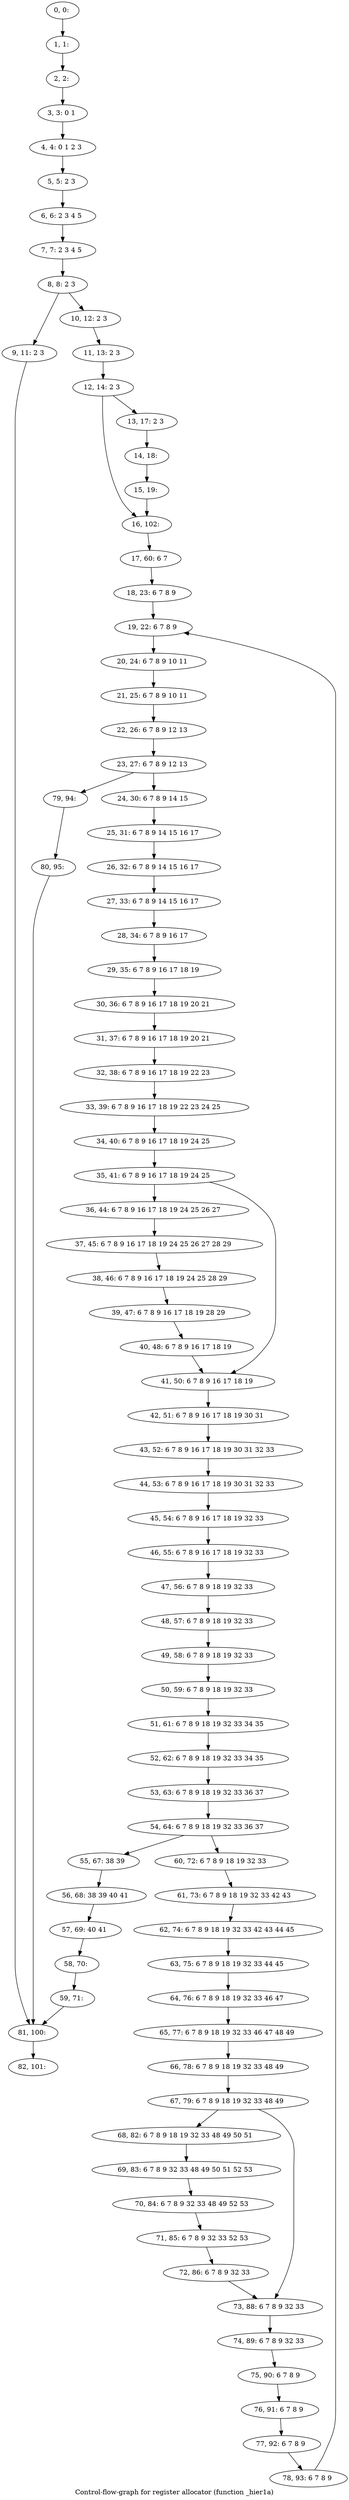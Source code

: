 digraph G {
graph [label="Control-flow-graph for register allocator (function _hier1a)"]
0[label="0, 0: "];
1[label="1, 1: "];
2[label="2, 2: "];
3[label="3, 3: 0 1 "];
4[label="4, 4: 0 1 2 3 "];
5[label="5, 5: 2 3 "];
6[label="6, 6: 2 3 4 5 "];
7[label="7, 7: 2 3 4 5 "];
8[label="8, 8: 2 3 "];
9[label="9, 11: 2 3 "];
10[label="10, 12: 2 3 "];
11[label="11, 13: 2 3 "];
12[label="12, 14: 2 3 "];
13[label="13, 17: 2 3 "];
14[label="14, 18: "];
15[label="15, 19: "];
16[label="16, 102: "];
17[label="17, 60: 6 7 "];
18[label="18, 23: 6 7 8 9 "];
19[label="19, 22: 6 7 8 9 "];
20[label="20, 24: 6 7 8 9 10 11 "];
21[label="21, 25: 6 7 8 9 10 11 "];
22[label="22, 26: 6 7 8 9 12 13 "];
23[label="23, 27: 6 7 8 9 12 13 "];
24[label="24, 30: 6 7 8 9 14 15 "];
25[label="25, 31: 6 7 8 9 14 15 16 17 "];
26[label="26, 32: 6 7 8 9 14 15 16 17 "];
27[label="27, 33: 6 7 8 9 14 15 16 17 "];
28[label="28, 34: 6 7 8 9 16 17 "];
29[label="29, 35: 6 7 8 9 16 17 18 19 "];
30[label="30, 36: 6 7 8 9 16 17 18 19 20 21 "];
31[label="31, 37: 6 7 8 9 16 17 18 19 20 21 "];
32[label="32, 38: 6 7 8 9 16 17 18 19 22 23 "];
33[label="33, 39: 6 7 8 9 16 17 18 19 22 23 24 25 "];
34[label="34, 40: 6 7 8 9 16 17 18 19 24 25 "];
35[label="35, 41: 6 7 8 9 16 17 18 19 24 25 "];
36[label="36, 44: 6 7 8 9 16 17 18 19 24 25 26 27 "];
37[label="37, 45: 6 7 8 9 16 17 18 19 24 25 26 27 28 29 "];
38[label="38, 46: 6 7 8 9 16 17 18 19 24 25 28 29 "];
39[label="39, 47: 6 7 8 9 16 17 18 19 28 29 "];
40[label="40, 48: 6 7 8 9 16 17 18 19 "];
41[label="41, 50: 6 7 8 9 16 17 18 19 "];
42[label="42, 51: 6 7 8 9 16 17 18 19 30 31 "];
43[label="43, 52: 6 7 8 9 16 17 18 19 30 31 32 33 "];
44[label="44, 53: 6 7 8 9 16 17 18 19 30 31 32 33 "];
45[label="45, 54: 6 7 8 9 16 17 18 19 32 33 "];
46[label="46, 55: 6 7 8 9 16 17 18 19 32 33 "];
47[label="47, 56: 6 7 8 9 18 19 32 33 "];
48[label="48, 57: 6 7 8 9 18 19 32 33 "];
49[label="49, 58: 6 7 8 9 18 19 32 33 "];
50[label="50, 59: 6 7 8 9 18 19 32 33 "];
51[label="51, 61: 6 7 8 9 18 19 32 33 34 35 "];
52[label="52, 62: 6 7 8 9 18 19 32 33 34 35 "];
53[label="53, 63: 6 7 8 9 18 19 32 33 36 37 "];
54[label="54, 64: 6 7 8 9 18 19 32 33 36 37 "];
55[label="55, 67: 38 39 "];
56[label="56, 68: 38 39 40 41 "];
57[label="57, 69: 40 41 "];
58[label="58, 70: "];
59[label="59, 71: "];
60[label="60, 72: 6 7 8 9 18 19 32 33 "];
61[label="61, 73: 6 7 8 9 18 19 32 33 42 43 "];
62[label="62, 74: 6 7 8 9 18 19 32 33 42 43 44 45 "];
63[label="63, 75: 6 7 8 9 18 19 32 33 44 45 "];
64[label="64, 76: 6 7 8 9 18 19 32 33 46 47 "];
65[label="65, 77: 6 7 8 9 18 19 32 33 46 47 48 49 "];
66[label="66, 78: 6 7 8 9 18 19 32 33 48 49 "];
67[label="67, 79: 6 7 8 9 18 19 32 33 48 49 "];
68[label="68, 82: 6 7 8 9 18 19 32 33 48 49 50 51 "];
69[label="69, 83: 6 7 8 9 32 33 48 49 50 51 52 53 "];
70[label="70, 84: 6 7 8 9 32 33 48 49 52 53 "];
71[label="71, 85: 6 7 8 9 32 33 52 53 "];
72[label="72, 86: 6 7 8 9 32 33 "];
73[label="73, 88: 6 7 8 9 32 33 "];
74[label="74, 89: 6 7 8 9 32 33 "];
75[label="75, 90: 6 7 8 9 "];
76[label="76, 91: 6 7 8 9 "];
77[label="77, 92: 6 7 8 9 "];
78[label="78, 93: 6 7 8 9 "];
79[label="79, 94: "];
80[label="80, 95: "];
81[label="81, 100: "];
82[label="82, 101: "];
0->1 ;
1->2 ;
2->3 ;
3->4 ;
4->5 ;
5->6 ;
6->7 ;
7->8 ;
8->9 ;
8->10 ;
9->81 ;
10->11 ;
11->12 ;
12->13 ;
12->16 ;
13->14 ;
14->15 ;
15->16 ;
16->17 ;
17->18 ;
18->19 ;
19->20 ;
20->21 ;
21->22 ;
22->23 ;
23->24 ;
23->79 ;
24->25 ;
25->26 ;
26->27 ;
27->28 ;
28->29 ;
29->30 ;
30->31 ;
31->32 ;
32->33 ;
33->34 ;
34->35 ;
35->36 ;
35->41 ;
36->37 ;
37->38 ;
38->39 ;
39->40 ;
40->41 ;
41->42 ;
42->43 ;
43->44 ;
44->45 ;
45->46 ;
46->47 ;
47->48 ;
48->49 ;
49->50 ;
50->51 ;
51->52 ;
52->53 ;
53->54 ;
54->55 ;
54->60 ;
55->56 ;
56->57 ;
57->58 ;
58->59 ;
59->81 ;
60->61 ;
61->62 ;
62->63 ;
63->64 ;
64->65 ;
65->66 ;
66->67 ;
67->68 ;
67->73 ;
68->69 ;
69->70 ;
70->71 ;
71->72 ;
72->73 ;
73->74 ;
74->75 ;
75->76 ;
76->77 ;
77->78 ;
78->19 ;
79->80 ;
80->81 ;
81->82 ;
}
